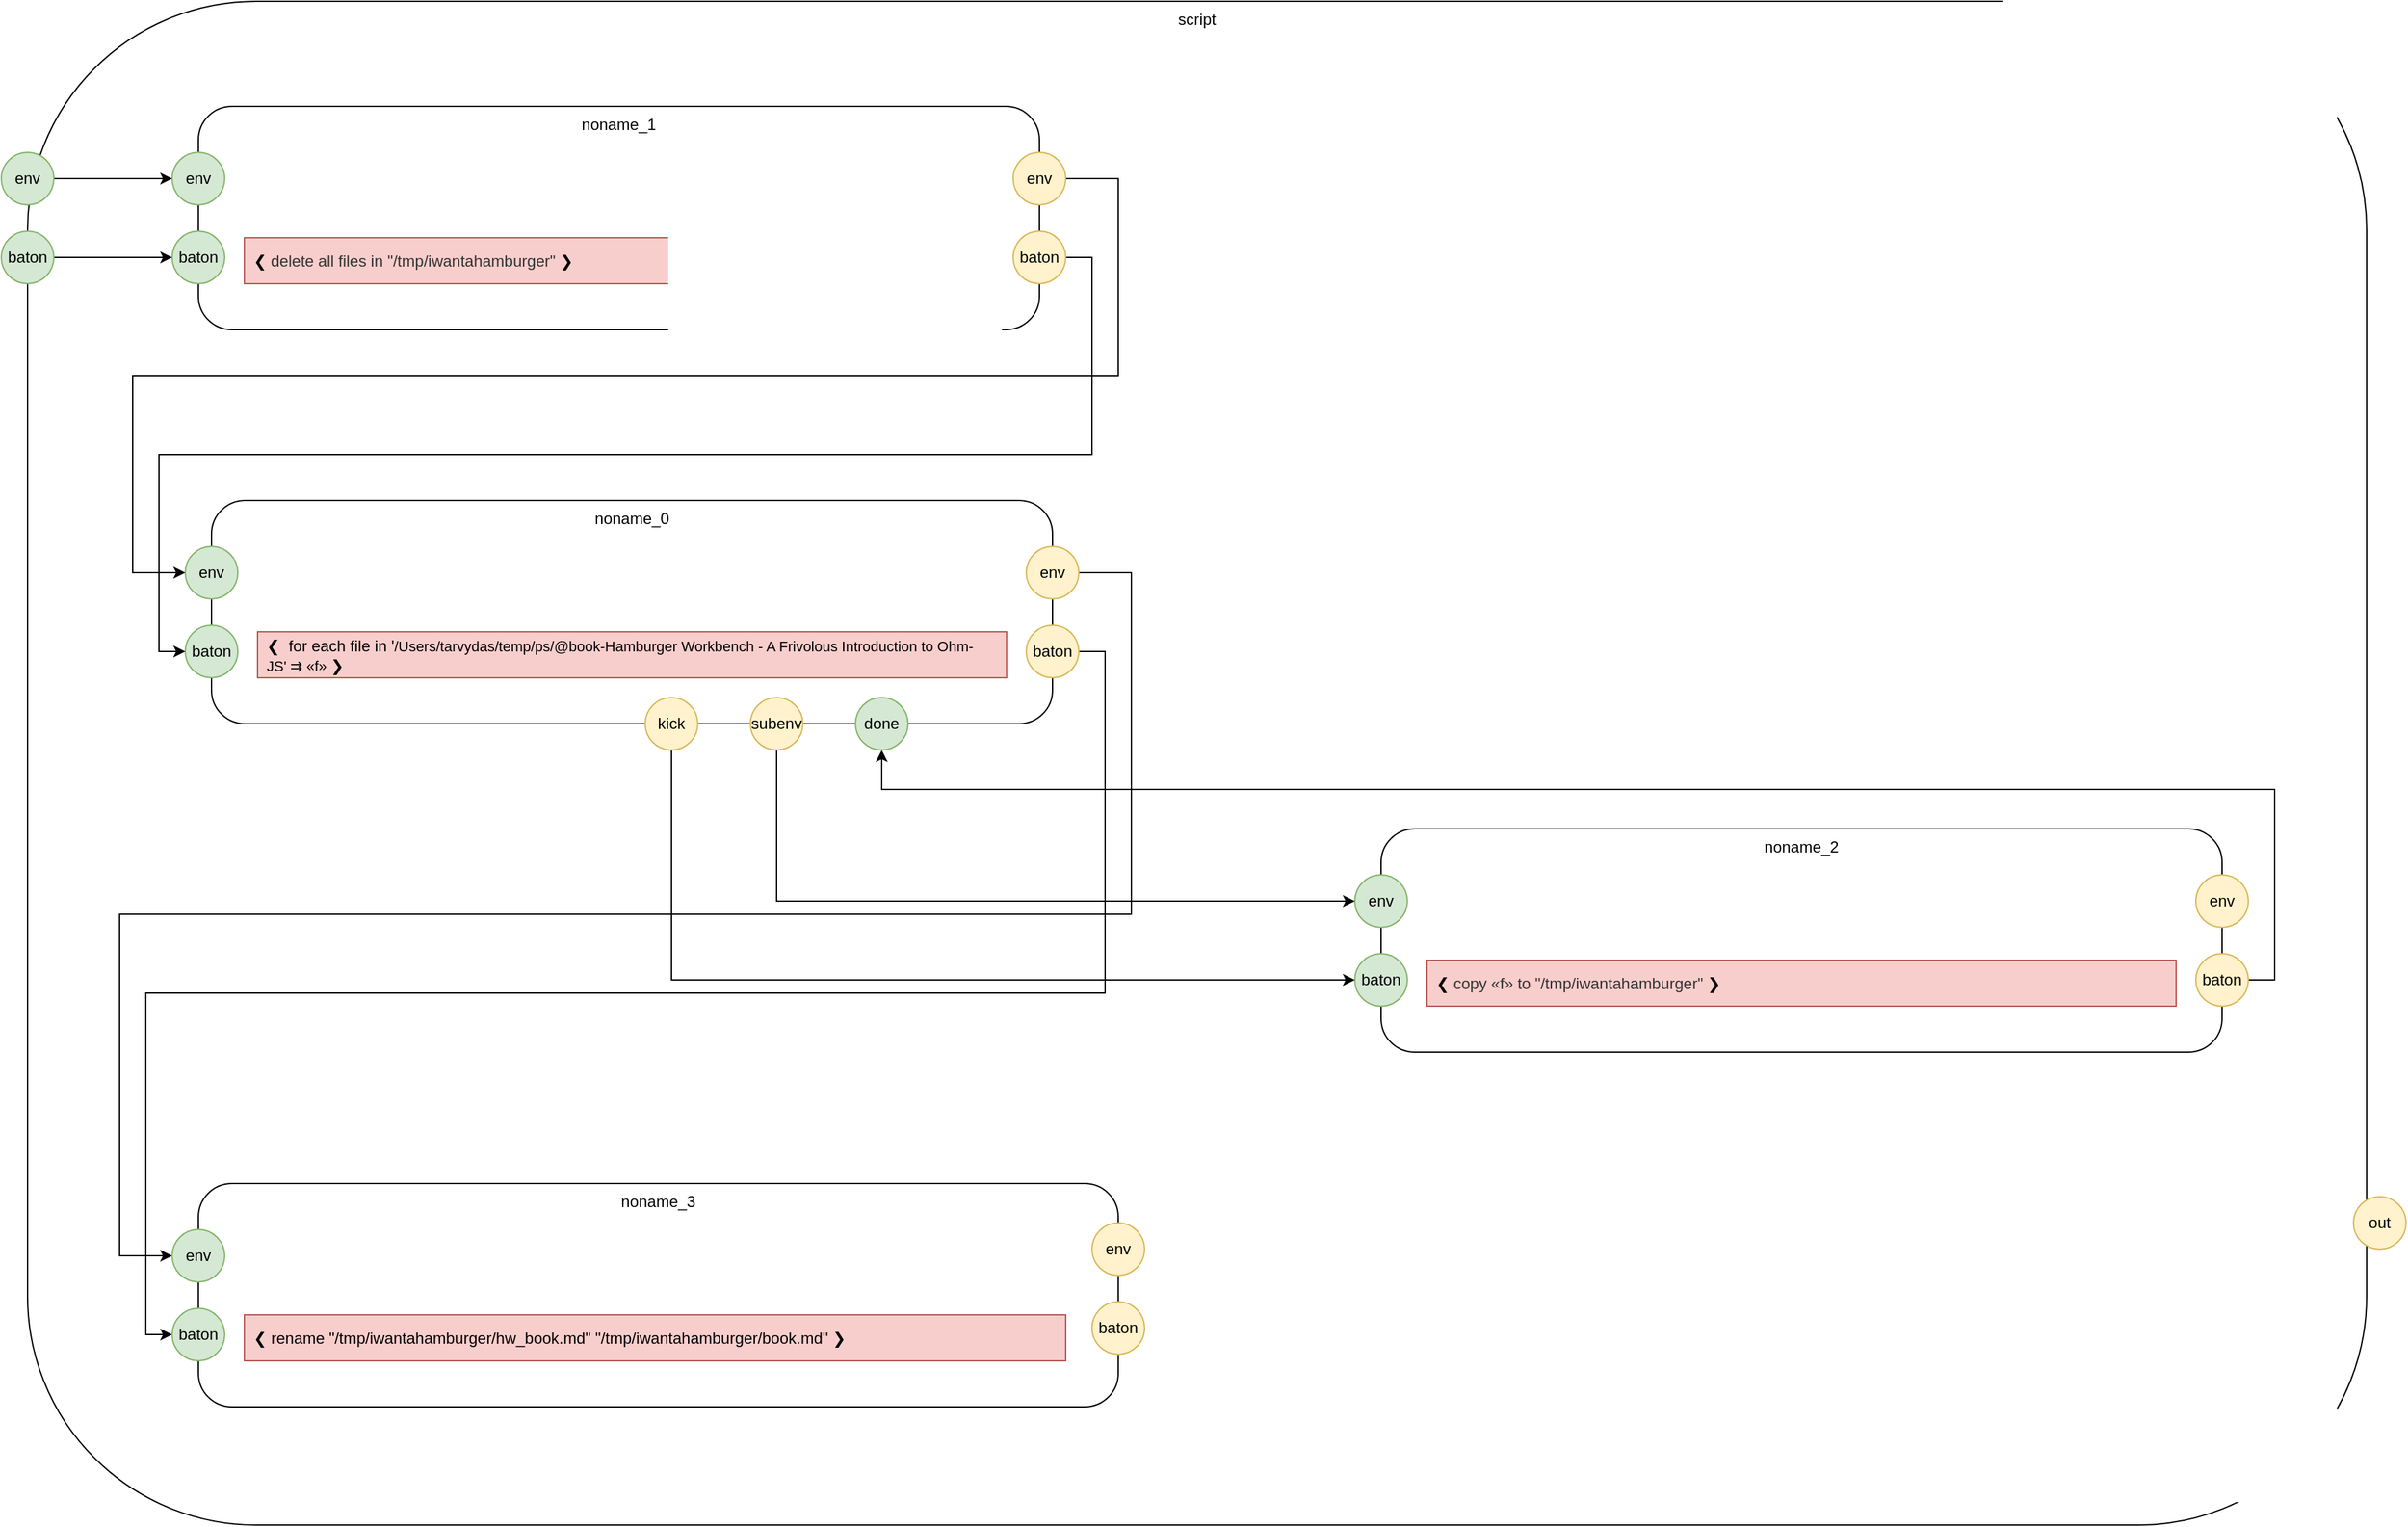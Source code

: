 <mxfile version="14.6.13" type="device"><diagram id="fo9xvGcHm88d3B_x5weG" name="testbench"><mxGraphModel dx="3365" dy="2015" grid="1" gridSize="10" guides="1" tooltips="1" connect="1" arrows="1" fold="1" page="1" pageScale="1" pageWidth="1100" pageHeight="850" math="0" shadow="0"><root><mxCell id="0"/><mxCell id="1" parent="0"/><mxCell id="CUezxsRruvy4vppBqpLz-37" value="script" style="rounded=1;whiteSpace=wrap;html=1;verticalAlign=top;" parent="1" vertex="1"><mxGeometry x="40" y="120" width="1780" height="1160" as="geometry"/></mxCell><mxCell id="CUezxsRruvy4vppBqpLz-1" value="noname_0" style="rounded=1;whiteSpace=wrap;html=1;align=center;verticalAlign=top;" parent="1" vertex="1"><mxGeometry x="180" y="500" width="640" height="170" as="geometry"/></mxCell><mxCell id="CUezxsRruvy4vppBqpLz-2" value="env" style="ellipse;whiteSpace=wrap;html=1;aspect=fixed;align=center;fillColor=#d5e8d4;strokeColor=#82b366;" parent="1" vertex="1"><mxGeometry x="160" y="535" width="40" height="40" as="geometry"/></mxCell><mxCell id="lF-9khXrCoVwYfcOpmCZ-6" style="edgeStyle=orthogonalEdgeStyle;rounded=0;orthogonalLoop=1;jettySize=auto;html=1;exitX=1;exitY=0.5;exitDx=0;exitDy=0;entryX=0;entryY=0.5;entryDx=0;entryDy=0;" edge="1" parent="1" source="CUezxsRruvy4vppBqpLz-4" target="CUezxsRruvy4vppBqpLz-31"><mxGeometry relative="1" as="geometry"><Array as="points"><mxPoint x="880" y="555"/><mxPoint x="880" y="815"/><mxPoint x="110" y="815"/><mxPoint x="110" y="1075"/></Array></mxGeometry></mxCell><mxCell id="CUezxsRruvy4vppBqpLz-4" value="env" style="ellipse;whiteSpace=wrap;html=1;aspect=fixed;align=center;fillColor=#fff2cc;strokeColor=#d6b656;" parent="1" vertex="1"><mxGeometry x="800" y="535" width="40" height="40" as="geometry"/></mxCell><mxCell id="CUezxsRruvy4vppBqpLz-5" value="&lt;span style=&quot;text-align: center&quot;&gt;❮&lt;/span&gt;&amp;nbsp; for each file in '&lt;span style=&quot;font-size: 11px&quot;&gt;/Users/tarvydas/temp/ps/@book-Hamburger Workbench - A Frivolous Introduction to Ohm-JS'&amp;nbsp;&lt;/span&gt;&lt;span style=&quot;font-size: 11px&quot;&gt;⇉ «f»&amp;nbsp;&lt;/span&gt;❯" style="rounded=0;whiteSpace=wrap;html=1;align=left;fillColor=#f8cecc;strokeColor=#b85450;spacingLeft=5;" parent="1" vertex="1"><mxGeometry x="215" y="600" width="570" height="35" as="geometry"/></mxCell><mxCell id="lF-9khXrCoVwYfcOpmCZ-5" style="edgeStyle=orthogonalEdgeStyle;rounded=0;orthogonalLoop=1;jettySize=auto;html=1;exitX=1;exitY=0.5;exitDx=0;exitDy=0;entryX=0;entryY=0.5;entryDx=0;entryDy=0;" edge="1" parent="1" source="CUezxsRruvy4vppBqpLz-7" target="CUezxsRruvy4vppBqpLz-35"><mxGeometry relative="1" as="geometry"/></mxCell><mxCell id="CUezxsRruvy4vppBqpLz-7" value="baton" style="ellipse;whiteSpace=wrap;html=1;aspect=fixed;align=center;fillColor=#fff2cc;strokeColor=#d6b656;" parent="1" vertex="1"><mxGeometry x="800" y="595" width="40" height="40" as="geometry"/></mxCell><mxCell id="CUezxsRruvy4vppBqpLz-8" value="baton" style="ellipse;whiteSpace=wrap;html=1;aspect=fixed;align=center;fillColor=#d5e8d4;strokeColor=#82b366;" parent="1" vertex="1"><mxGeometry x="160" y="595" width="40" height="40" as="geometry"/></mxCell><mxCell id="CUezxsRruvy4vppBqpLz-12" value="noname_1" style="rounded=1;whiteSpace=wrap;html=1;align=center;verticalAlign=top;" parent="1" vertex="1"><mxGeometry x="170" y="200" width="640" height="170" as="geometry"/></mxCell><mxCell id="CUezxsRruvy4vppBqpLz-13" value="env" style="ellipse;whiteSpace=wrap;html=1;aspect=fixed;align=center;fillColor=#d5e8d4;strokeColor=#82b366;" parent="1" vertex="1"><mxGeometry x="150" y="235" width="40" height="40" as="geometry"/></mxCell><mxCell id="lF-9khXrCoVwYfcOpmCZ-4" style="edgeStyle=orthogonalEdgeStyle;rounded=0;orthogonalLoop=1;jettySize=auto;html=1;exitX=1;exitY=0.5;exitDx=0;exitDy=0;entryX=0;entryY=0.5;entryDx=0;entryDy=0;" edge="1" parent="1" source="CUezxsRruvy4vppBqpLz-15" target="CUezxsRruvy4vppBqpLz-2"><mxGeometry relative="1" as="geometry"><Array as="points"><mxPoint x="870" y="255"/><mxPoint x="870" y="405"/><mxPoint x="120" y="405"/><mxPoint x="120" y="555"/></Array></mxGeometry></mxCell><mxCell id="CUezxsRruvy4vppBqpLz-15" value="env" style="ellipse;whiteSpace=wrap;html=1;aspect=fixed;align=center;fillColor=#fff2cc;strokeColor=#d6b656;" parent="1" vertex="1"><mxGeometry x="790" y="235" width="40" height="40" as="geometry"/></mxCell><mxCell id="CUezxsRruvy4vppBqpLz-16" value="&lt;span style=&quot;text-align: center&quot;&gt;❮&lt;/span&gt;&lt;span style=&quot;font-size: 11px&quot;&gt;&amp;nbsp;&lt;/span&gt;&lt;span style=&quot;color: rgb(51 , 51 , 51)&quot;&gt;delete all files in &quot;/tmp/iwantahamburger&quot;&amp;nbsp;&lt;/span&gt;❯" style="rounded=0;whiteSpace=wrap;html=1;align=left;fillColor=#f8cecc;strokeColor=#b85450;spacingLeft=5;" parent="1" vertex="1"><mxGeometry x="205" y="300" width="570" height="35" as="geometry"/></mxCell><mxCell id="lF-9khXrCoVwYfcOpmCZ-3" style="edgeStyle=orthogonalEdgeStyle;rounded=0;orthogonalLoop=1;jettySize=auto;html=1;exitX=1;exitY=0.5;exitDx=0;exitDy=0;entryX=0;entryY=0.5;entryDx=0;entryDy=0;" edge="1" parent="1" source="CUezxsRruvy4vppBqpLz-18" target="CUezxsRruvy4vppBqpLz-8"><mxGeometry relative="1" as="geometry"/></mxCell><mxCell id="CUezxsRruvy4vppBqpLz-18" value="baton" style="ellipse;whiteSpace=wrap;html=1;aspect=fixed;align=center;fillColor=#fff2cc;strokeColor=#d6b656;" parent="1" vertex="1"><mxGeometry x="790" y="295" width="40" height="40" as="geometry"/></mxCell><mxCell id="CUezxsRruvy4vppBqpLz-19" value="baton" style="ellipse;whiteSpace=wrap;html=1;aspect=fixed;align=center;fillColor=#d5e8d4;strokeColor=#82b366;" parent="1" vertex="1"><mxGeometry x="150" y="295" width="40" height="40" as="geometry"/></mxCell><mxCell id="CUezxsRruvy4vppBqpLz-21" value="noname_2" style="rounded=1;whiteSpace=wrap;html=1;align=center;verticalAlign=top;" parent="1" vertex="1"><mxGeometry x="1070" y="750" width="640" height="170" as="geometry"/></mxCell><mxCell id="CUezxsRruvy4vppBqpLz-22" value="env" style="ellipse;whiteSpace=wrap;html=1;aspect=fixed;align=center;fillColor=#d5e8d4;strokeColor=#82b366;" parent="1" vertex="1"><mxGeometry x="1050" y="785" width="40" height="40" as="geometry"/></mxCell><mxCell id="CUezxsRruvy4vppBqpLz-24" value="env" style="ellipse;whiteSpace=wrap;html=1;aspect=fixed;align=center;fillColor=#fff2cc;strokeColor=#d6b656;" parent="1" vertex="1"><mxGeometry x="1690" y="785" width="40" height="40" as="geometry"/></mxCell><mxCell id="CUezxsRruvy4vppBqpLz-25" value="&lt;span style=&quot;text-align: center&quot;&gt;❮&lt;/span&gt;&lt;span style=&quot;font-size: 11px&quot;&gt;&amp;nbsp;&lt;/span&gt;&lt;span style=&quot;color: rgb(51 , 51 , 51)&quot;&gt;copy «f» to &quot;/tmp/iwantahamburger&quot;&amp;nbsp;&lt;/span&gt;❯" style="rounded=0;whiteSpace=wrap;html=1;align=left;fillColor=#f8cecc;strokeColor=#b85450;spacingLeft=5;" parent="1" vertex="1"><mxGeometry x="1105" y="850" width="570" height="35" as="geometry"/></mxCell><mxCell id="lF-9khXrCoVwYfcOpmCZ-12" style="edgeStyle=orthogonalEdgeStyle;rounded=0;orthogonalLoop=1;jettySize=auto;html=1;exitX=1;exitY=0.5;exitDx=0;exitDy=0;entryX=0.5;entryY=1;entryDx=0;entryDy=0;" edge="1" parent="1" source="CUezxsRruvy4vppBqpLz-27" target="lF-9khXrCoVwYfcOpmCZ-9"><mxGeometry relative="1" as="geometry"><Array as="points"><mxPoint x="1750" y="865"/><mxPoint x="1750" y="720"/><mxPoint x="690" y="720"/></Array></mxGeometry></mxCell><mxCell id="CUezxsRruvy4vppBqpLz-27" value="baton" style="ellipse;whiteSpace=wrap;html=1;aspect=fixed;align=center;fillColor=#fff2cc;strokeColor=#d6b656;" parent="1" vertex="1"><mxGeometry x="1690" y="845" width="40" height="40" as="geometry"/></mxCell><mxCell id="CUezxsRruvy4vppBqpLz-28" value="baton" style="ellipse;whiteSpace=wrap;html=1;aspect=fixed;align=center;fillColor=#d5e8d4;strokeColor=#82b366;" parent="1" vertex="1"><mxGeometry x="1050" y="845" width="40" height="40" as="geometry"/></mxCell><mxCell id="CUezxsRruvy4vppBqpLz-30" value="noname_3" style="rounded=1;whiteSpace=wrap;html=1;align=center;verticalAlign=top;" parent="1" vertex="1"><mxGeometry x="170" y="1020" width="700" height="170" as="geometry"/></mxCell><mxCell id="CUezxsRruvy4vppBqpLz-31" value="env" style="ellipse;whiteSpace=wrap;html=1;aspect=fixed;align=center;fillColor=#d5e8d4;strokeColor=#82b366;" parent="1" vertex="1"><mxGeometry x="150" y="1055" width="40" height="40" as="geometry"/></mxCell><mxCell id="CUezxsRruvy4vppBqpLz-32" value="env" style="ellipse;whiteSpace=wrap;html=1;aspect=fixed;align=center;fillColor=#fff2cc;strokeColor=#d6b656;" parent="1" vertex="1"><mxGeometry x="850" y="1050" width="40" height="40" as="geometry"/></mxCell><mxCell id="CUezxsRruvy4vppBqpLz-33" value="&lt;div&gt;❮ rename &quot;/tmp/iwantahamburger/hw_book.md&quot; &quot;/tmp/iwantahamburger/book.md&quot; ❯&lt;/div&gt;" style="rounded=0;whiteSpace=wrap;html=1;align=left;fillColor=#f8cecc;strokeColor=#b85450;spacingLeft=5;" parent="1" vertex="1"><mxGeometry x="205" y="1120" width="625" height="35" as="geometry"/></mxCell><mxCell id="CUezxsRruvy4vppBqpLz-34" value="baton" style="ellipse;whiteSpace=wrap;html=1;aspect=fixed;align=center;fillColor=#fff2cc;strokeColor=#d6b656;" parent="1" vertex="1"><mxGeometry x="850" y="1110" width="40" height="40" as="geometry"/></mxCell><mxCell id="CUezxsRruvy4vppBqpLz-35" value="baton" style="ellipse;whiteSpace=wrap;html=1;aspect=fixed;align=center;fillColor=#d5e8d4;strokeColor=#82b366;" parent="1" vertex="1"><mxGeometry x="150" y="1115" width="40" height="40" as="geometry"/></mxCell><mxCell id="lF-9khXrCoVwYfcOpmCZ-1" style="edgeStyle=orthogonalEdgeStyle;rounded=0;orthogonalLoop=1;jettySize=auto;html=1;exitX=1;exitY=0.5;exitDx=0;exitDy=0;" edge="1" parent="1" source="CUezxsRruvy4vppBqpLz-40" target="CUezxsRruvy4vppBqpLz-13"><mxGeometry relative="1" as="geometry"/></mxCell><mxCell id="CUezxsRruvy4vppBqpLz-40" value="env" style="ellipse;whiteSpace=wrap;html=1;aspect=fixed;align=center;fillColor=#d5e8d4;strokeColor=#82b366;" parent="1" vertex="1"><mxGeometry x="20" y="235" width="40" height="40" as="geometry"/></mxCell><mxCell id="lF-9khXrCoVwYfcOpmCZ-2" style="edgeStyle=orthogonalEdgeStyle;rounded=0;orthogonalLoop=1;jettySize=auto;html=1;exitX=1;exitY=0.5;exitDx=0;exitDy=0;entryX=0;entryY=0.5;entryDx=0;entryDy=0;" edge="1" parent="1" source="CUezxsRruvy4vppBqpLz-41" target="CUezxsRruvy4vppBqpLz-19"><mxGeometry relative="1" as="geometry"/></mxCell><mxCell id="CUezxsRruvy4vppBqpLz-41" value="baton" style="ellipse;whiteSpace=wrap;html=1;aspect=fixed;align=center;fillColor=#d5e8d4;strokeColor=#82b366;" parent="1" vertex="1"><mxGeometry x="20" y="295" width="40" height="40" as="geometry"/></mxCell><mxCell id="CUezxsRruvy4vppBqpLz-44" value="out" style="ellipse;whiteSpace=wrap;html=1;aspect=fixed;align=center;fillColor=#fff2cc;strokeColor=#d6b656;" parent="1" vertex="1"><mxGeometry x="1810" y="1030" width="40" height="40" as="geometry"/></mxCell><mxCell id="lF-9khXrCoVwYfcOpmCZ-11" style="edgeStyle=orthogonalEdgeStyle;rounded=0;orthogonalLoop=1;jettySize=auto;html=1;exitX=0.5;exitY=1;exitDx=0;exitDy=0;entryX=0;entryY=0.5;entryDx=0;entryDy=0;" edge="1" parent="1" source="lF-9khXrCoVwYfcOpmCZ-7" target="CUezxsRruvy4vppBqpLz-28"><mxGeometry relative="1" as="geometry"/></mxCell><mxCell id="lF-9khXrCoVwYfcOpmCZ-7" value="kick" style="ellipse;whiteSpace=wrap;html=1;aspect=fixed;align=center;fillColor=#fff2cc;strokeColor=#d6b656;" vertex="1" parent="1"><mxGeometry x="510" y="650" width="40" height="40" as="geometry"/></mxCell><mxCell id="lF-9khXrCoVwYfcOpmCZ-10" style="edgeStyle=orthogonalEdgeStyle;rounded=0;orthogonalLoop=1;jettySize=auto;html=1;exitX=0.5;exitY=1;exitDx=0;exitDy=0;entryX=0;entryY=0.5;entryDx=0;entryDy=0;" edge="1" parent="1" source="lF-9khXrCoVwYfcOpmCZ-8" target="CUezxsRruvy4vppBqpLz-22"><mxGeometry relative="1" as="geometry"/></mxCell><mxCell id="lF-9khXrCoVwYfcOpmCZ-8" value="subenv" style="ellipse;whiteSpace=wrap;html=1;aspect=fixed;align=center;fillColor=#fff2cc;strokeColor=#d6b656;" vertex="1" parent="1"><mxGeometry x="590" y="650" width="40" height="40" as="geometry"/></mxCell><mxCell id="lF-9khXrCoVwYfcOpmCZ-9" value="done" style="ellipse;whiteSpace=wrap;html=1;aspect=fixed;align=center;fillColor=#d5e8d4;strokeColor=#82b366;" vertex="1" parent="1"><mxGeometry x="670" y="650" width="40" height="40" as="geometry"/></mxCell></root></mxGraphModel></diagram></mxfile>